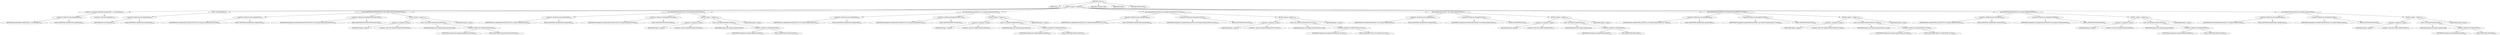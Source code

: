 digraph "&lt;init&gt;" {  
"598" [label = <(METHOD,&lt;init&gt;)<SUB>341</SUB>> ]
"599" [label = <(PARAM,this)<SUB>341</SUB>> ]
"600" [label = <(BLOCK,&lt;empty&gt;,&lt;empty&gt;)<SUB>341</SUB>> ]
"601" [label = <(&lt;operator&gt;.assignment,Hashtable calendarFields = new Hashtable())<SUB>339</SUB>> ]
"602" [label = <(&lt;operator&gt;.fieldAccess,this.calendarFields)<SUB>339</SUB>> ]
"603" [label = <(IDENTIFIER,this,Hashtable calendarFields = new Hashtable())<SUB>339</SUB>> ]
"604" [label = <(FIELD_IDENTIFIER,calendarFields,calendarFields)<SUB>339</SUB>> ]
"605" [label = <(&lt;operator&gt;.alloc,new Hashtable())<SUB>339</SUB>> ]
"606" [label = <(&lt;init&gt;,new Hashtable())<SUB>339</SUB>> ]
"607" [label = <(&lt;operator&gt;.fieldAccess,this.calendarFields)<SUB>339</SUB>> ]
"608" [label = <(IDENTIFIER,this,new Hashtable())<SUB>339</SUB>> ]
"609" [label = <(FIELD_IDENTIFIER,calendarFields,calendarFields)<SUB>339</SUB>> ]
"610" [label = <(put,calendarFields.put(MILLISECOND, new Integer(Calendar.MILLISECOND)))<SUB>342</SUB>> ]
"611" [label = <(&lt;operator&gt;.fieldAccess,this.calendarFields)<SUB>342</SUB>> ]
"612" [label = <(IDENTIFIER,this,calendarFields.put(MILLISECOND, new Integer(Calendar.MILLISECOND)))<SUB>342</SUB>> ]
"613" [label = <(FIELD_IDENTIFIER,calendarFields,calendarFields)<SUB>342</SUB>> ]
"614" [label = <(&lt;operator&gt;.fieldAccess,Tstamp$Unit.MILLISECOND)<SUB>342</SUB>> ]
"615" [label = <(IDENTIFIER,Tstamp$Unit,calendarFields.put(MILLISECOND, new Integer(Calendar.MILLISECOND)))<SUB>342</SUB>> ]
"616" [label = <(FIELD_IDENTIFIER,MILLISECOND,MILLISECOND)<SUB>342</SUB>> ]
"617" [label = <(BLOCK,&lt;empty&gt;,&lt;empty&gt;)<SUB>343</SUB>> ]
"618" [label = <(&lt;operator&gt;.assignment,&lt;empty&gt;)> ]
"619" [label = <(IDENTIFIER,$obj19,&lt;empty&gt;)> ]
"620" [label = <(&lt;operator&gt;.alloc,new Integer(Calendar.MILLISECOND))<SUB>343</SUB>> ]
"621" [label = <(&lt;init&gt;,new Integer(Calendar.MILLISECOND))<SUB>343</SUB>> ]
"622" [label = <(IDENTIFIER,$obj19,new Integer(Calendar.MILLISECOND))> ]
"623" [label = <(&lt;operator&gt;.fieldAccess,Calendar.MILLISECOND)<SUB>343</SUB>> ]
"624" [label = <(IDENTIFIER,Calendar,new Integer(Calendar.MILLISECOND))<SUB>343</SUB>> ]
"625" [label = <(FIELD_IDENTIFIER,MILLISECOND,MILLISECOND)<SUB>343</SUB>> ]
"626" [label = <(IDENTIFIER,$obj19,&lt;empty&gt;)> ]
"627" [label = <(put,calendarFields.put(SECOND, new Integer(Calendar.SECOND)))<SUB>344</SUB>> ]
"628" [label = <(&lt;operator&gt;.fieldAccess,this.calendarFields)<SUB>344</SUB>> ]
"629" [label = <(IDENTIFIER,this,calendarFields.put(SECOND, new Integer(Calendar.SECOND)))<SUB>344</SUB>> ]
"630" [label = <(FIELD_IDENTIFIER,calendarFields,calendarFields)<SUB>344</SUB>> ]
"631" [label = <(&lt;operator&gt;.fieldAccess,Tstamp$Unit.SECOND)<SUB>344</SUB>> ]
"632" [label = <(IDENTIFIER,Tstamp$Unit,calendarFields.put(SECOND, new Integer(Calendar.SECOND)))<SUB>344</SUB>> ]
"633" [label = <(FIELD_IDENTIFIER,SECOND,SECOND)<SUB>344</SUB>> ]
"634" [label = <(BLOCK,&lt;empty&gt;,&lt;empty&gt;)<SUB>344</SUB>> ]
"635" [label = <(&lt;operator&gt;.assignment,&lt;empty&gt;)> ]
"636" [label = <(IDENTIFIER,$obj20,&lt;empty&gt;)> ]
"637" [label = <(&lt;operator&gt;.alloc,new Integer(Calendar.SECOND))<SUB>344</SUB>> ]
"638" [label = <(&lt;init&gt;,new Integer(Calendar.SECOND))<SUB>344</SUB>> ]
"639" [label = <(IDENTIFIER,$obj20,new Integer(Calendar.SECOND))> ]
"640" [label = <(&lt;operator&gt;.fieldAccess,Calendar.SECOND)<SUB>344</SUB>> ]
"641" [label = <(IDENTIFIER,Calendar,new Integer(Calendar.SECOND))<SUB>344</SUB>> ]
"642" [label = <(FIELD_IDENTIFIER,SECOND,SECOND)<SUB>344</SUB>> ]
"643" [label = <(IDENTIFIER,$obj20,&lt;empty&gt;)> ]
"644" [label = <(put,calendarFields.put(MINUTE, new Integer(Calendar.MINUTE)))<SUB>345</SUB>> ]
"645" [label = <(&lt;operator&gt;.fieldAccess,this.calendarFields)<SUB>345</SUB>> ]
"646" [label = <(IDENTIFIER,this,calendarFields.put(MINUTE, new Integer(Calendar.MINUTE)))<SUB>345</SUB>> ]
"647" [label = <(FIELD_IDENTIFIER,calendarFields,calendarFields)<SUB>345</SUB>> ]
"648" [label = <(&lt;operator&gt;.fieldAccess,Tstamp$Unit.MINUTE)<SUB>345</SUB>> ]
"649" [label = <(IDENTIFIER,Tstamp$Unit,calendarFields.put(MINUTE, new Integer(Calendar.MINUTE)))<SUB>345</SUB>> ]
"650" [label = <(FIELD_IDENTIFIER,MINUTE,MINUTE)<SUB>345</SUB>> ]
"651" [label = <(BLOCK,&lt;empty&gt;,&lt;empty&gt;)<SUB>345</SUB>> ]
"652" [label = <(&lt;operator&gt;.assignment,&lt;empty&gt;)> ]
"653" [label = <(IDENTIFIER,$obj21,&lt;empty&gt;)> ]
"654" [label = <(&lt;operator&gt;.alloc,new Integer(Calendar.MINUTE))<SUB>345</SUB>> ]
"655" [label = <(&lt;init&gt;,new Integer(Calendar.MINUTE))<SUB>345</SUB>> ]
"656" [label = <(IDENTIFIER,$obj21,new Integer(Calendar.MINUTE))> ]
"657" [label = <(&lt;operator&gt;.fieldAccess,Calendar.MINUTE)<SUB>345</SUB>> ]
"658" [label = <(IDENTIFIER,Calendar,new Integer(Calendar.MINUTE))<SUB>345</SUB>> ]
"659" [label = <(FIELD_IDENTIFIER,MINUTE,MINUTE)<SUB>345</SUB>> ]
"660" [label = <(IDENTIFIER,$obj21,&lt;empty&gt;)> ]
"661" [label = <(put,calendarFields.put(HOUR, new Integer(Calendar.HOUR_OF_DAY)))<SUB>346</SUB>> ]
"662" [label = <(&lt;operator&gt;.fieldAccess,this.calendarFields)<SUB>346</SUB>> ]
"663" [label = <(IDENTIFIER,this,calendarFields.put(HOUR, new Integer(Calendar.HOUR_OF_DAY)))<SUB>346</SUB>> ]
"664" [label = <(FIELD_IDENTIFIER,calendarFields,calendarFields)<SUB>346</SUB>> ]
"665" [label = <(&lt;operator&gt;.fieldAccess,Tstamp$Unit.HOUR)<SUB>346</SUB>> ]
"666" [label = <(IDENTIFIER,Tstamp$Unit,calendarFields.put(HOUR, new Integer(Calendar.HOUR_OF_DAY)))<SUB>346</SUB>> ]
"667" [label = <(FIELD_IDENTIFIER,HOUR,HOUR)<SUB>346</SUB>> ]
"668" [label = <(BLOCK,&lt;empty&gt;,&lt;empty&gt;)<SUB>346</SUB>> ]
"669" [label = <(&lt;operator&gt;.assignment,&lt;empty&gt;)> ]
"670" [label = <(IDENTIFIER,$obj22,&lt;empty&gt;)> ]
"671" [label = <(&lt;operator&gt;.alloc,new Integer(Calendar.HOUR_OF_DAY))<SUB>346</SUB>> ]
"672" [label = <(&lt;init&gt;,new Integer(Calendar.HOUR_OF_DAY))<SUB>346</SUB>> ]
"673" [label = <(IDENTIFIER,$obj22,new Integer(Calendar.HOUR_OF_DAY))> ]
"674" [label = <(&lt;operator&gt;.fieldAccess,Calendar.HOUR_OF_DAY)<SUB>346</SUB>> ]
"675" [label = <(IDENTIFIER,Calendar,new Integer(Calendar.HOUR_OF_DAY))<SUB>346</SUB>> ]
"676" [label = <(FIELD_IDENTIFIER,HOUR_OF_DAY,HOUR_OF_DAY)<SUB>346</SUB>> ]
"677" [label = <(IDENTIFIER,$obj22,&lt;empty&gt;)> ]
"678" [label = <(put,calendarFields.put(DAY, new Integer(Calendar.DATE)))<SUB>347</SUB>> ]
"679" [label = <(&lt;operator&gt;.fieldAccess,this.calendarFields)<SUB>347</SUB>> ]
"680" [label = <(IDENTIFIER,this,calendarFields.put(DAY, new Integer(Calendar.DATE)))<SUB>347</SUB>> ]
"681" [label = <(FIELD_IDENTIFIER,calendarFields,calendarFields)<SUB>347</SUB>> ]
"682" [label = <(&lt;operator&gt;.fieldAccess,Tstamp$Unit.DAY)<SUB>347</SUB>> ]
"683" [label = <(IDENTIFIER,Tstamp$Unit,calendarFields.put(DAY, new Integer(Calendar.DATE)))<SUB>347</SUB>> ]
"684" [label = <(FIELD_IDENTIFIER,DAY,DAY)<SUB>347</SUB>> ]
"685" [label = <(BLOCK,&lt;empty&gt;,&lt;empty&gt;)<SUB>347</SUB>> ]
"686" [label = <(&lt;operator&gt;.assignment,&lt;empty&gt;)> ]
"687" [label = <(IDENTIFIER,$obj23,&lt;empty&gt;)> ]
"688" [label = <(&lt;operator&gt;.alloc,new Integer(Calendar.DATE))<SUB>347</SUB>> ]
"689" [label = <(&lt;init&gt;,new Integer(Calendar.DATE))<SUB>347</SUB>> ]
"690" [label = <(IDENTIFIER,$obj23,new Integer(Calendar.DATE))> ]
"691" [label = <(&lt;operator&gt;.fieldAccess,Calendar.DATE)<SUB>347</SUB>> ]
"692" [label = <(IDENTIFIER,Calendar,new Integer(Calendar.DATE))<SUB>347</SUB>> ]
"693" [label = <(FIELD_IDENTIFIER,DATE,DATE)<SUB>347</SUB>> ]
"694" [label = <(IDENTIFIER,$obj23,&lt;empty&gt;)> ]
"695" [label = <(put,calendarFields.put(WEEK, new Integer(Calendar.WEEK_OF_YEAR)))<SUB>348</SUB>> ]
"696" [label = <(&lt;operator&gt;.fieldAccess,this.calendarFields)<SUB>348</SUB>> ]
"697" [label = <(IDENTIFIER,this,calendarFields.put(WEEK, new Integer(Calendar.WEEK_OF_YEAR)))<SUB>348</SUB>> ]
"698" [label = <(FIELD_IDENTIFIER,calendarFields,calendarFields)<SUB>348</SUB>> ]
"699" [label = <(&lt;operator&gt;.fieldAccess,Tstamp$Unit.WEEK)<SUB>348</SUB>> ]
"700" [label = <(IDENTIFIER,Tstamp$Unit,calendarFields.put(WEEK, new Integer(Calendar.WEEK_OF_YEAR)))<SUB>348</SUB>> ]
"701" [label = <(FIELD_IDENTIFIER,WEEK,WEEK)<SUB>348</SUB>> ]
"702" [label = <(BLOCK,&lt;empty&gt;,&lt;empty&gt;)<SUB>348</SUB>> ]
"703" [label = <(&lt;operator&gt;.assignment,&lt;empty&gt;)> ]
"704" [label = <(IDENTIFIER,$obj24,&lt;empty&gt;)> ]
"705" [label = <(&lt;operator&gt;.alloc,new Integer(Calendar.WEEK_OF_YEAR))<SUB>348</SUB>> ]
"706" [label = <(&lt;init&gt;,new Integer(Calendar.WEEK_OF_YEAR))<SUB>348</SUB>> ]
"707" [label = <(IDENTIFIER,$obj24,new Integer(Calendar.WEEK_OF_YEAR))> ]
"708" [label = <(&lt;operator&gt;.fieldAccess,Calendar.WEEK_OF_YEAR)<SUB>348</SUB>> ]
"709" [label = <(IDENTIFIER,Calendar,new Integer(Calendar.WEEK_OF_YEAR))<SUB>348</SUB>> ]
"710" [label = <(FIELD_IDENTIFIER,WEEK_OF_YEAR,WEEK_OF_YEAR)<SUB>348</SUB>> ]
"711" [label = <(IDENTIFIER,$obj24,&lt;empty&gt;)> ]
"712" [label = <(put,calendarFields.put(MONTH, new Integer(Calendar.MONTH)))<SUB>349</SUB>> ]
"713" [label = <(&lt;operator&gt;.fieldAccess,this.calendarFields)<SUB>349</SUB>> ]
"714" [label = <(IDENTIFIER,this,calendarFields.put(MONTH, new Integer(Calendar.MONTH)))<SUB>349</SUB>> ]
"715" [label = <(FIELD_IDENTIFIER,calendarFields,calendarFields)<SUB>349</SUB>> ]
"716" [label = <(&lt;operator&gt;.fieldAccess,Tstamp$Unit.MONTH)<SUB>349</SUB>> ]
"717" [label = <(IDENTIFIER,Tstamp$Unit,calendarFields.put(MONTH, new Integer(Calendar.MONTH)))<SUB>349</SUB>> ]
"718" [label = <(FIELD_IDENTIFIER,MONTH,MONTH)<SUB>349</SUB>> ]
"719" [label = <(BLOCK,&lt;empty&gt;,&lt;empty&gt;)<SUB>349</SUB>> ]
"720" [label = <(&lt;operator&gt;.assignment,&lt;empty&gt;)> ]
"721" [label = <(IDENTIFIER,$obj25,&lt;empty&gt;)> ]
"722" [label = <(&lt;operator&gt;.alloc,new Integer(Calendar.MONTH))<SUB>349</SUB>> ]
"723" [label = <(&lt;init&gt;,new Integer(Calendar.MONTH))<SUB>349</SUB>> ]
"724" [label = <(IDENTIFIER,$obj25,new Integer(Calendar.MONTH))> ]
"725" [label = <(&lt;operator&gt;.fieldAccess,Calendar.MONTH)<SUB>349</SUB>> ]
"726" [label = <(IDENTIFIER,Calendar,new Integer(Calendar.MONTH))<SUB>349</SUB>> ]
"727" [label = <(FIELD_IDENTIFIER,MONTH,MONTH)<SUB>349</SUB>> ]
"728" [label = <(IDENTIFIER,$obj25,&lt;empty&gt;)> ]
"729" [label = <(put,calendarFields.put(YEAR, new Integer(Calendar.YEAR)))<SUB>350</SUB>> ]
"730" [label = <(&lt;operator&gt;.fieldAccess,this.calendarFields)<SUB>350</SUB>> ]
"731" [label = <(IDENTIFIER,this,calendarFields.put(YEAR, new Integer(Calendar.YEAR)))<SUB>350</SUB>> ]
"732" [label = <(FIELD_IDENTIFIER,calendarFields,calendarFields)<SUB>350</SUB>> ]
"733" [label = <(&lt;operator&gt;.fieldAccess,Tstamp$Unit.YEAR)<SUB>350</SUB>> ]
"734" [label = <(IDENTIFIER,Tstamp$Unit,calendarFields.put(YEAR, new Integer(Calendar.YEAR)))<SUB>350</SUB>> ]
"735" [label = <(FIELD_IDENTIFIER,YEAR,YEAR)<SUB>350</SUB>> ]
"736" [label = <(BLOCK,&lt;empty&gt;,&lt;empty&gt;)<SUB>350</SUB>> ]
"737" [label = <(&lt;operator&gt;.assignment,&lt;empty&gt;)> ]
"738" [label = <(IDENTIFIER,$obj26,&lt;empty&gt;)> ]
"739" [label = <(&lt;operator&gt;.alloc,new Integer(Calendar.YEAR))<SUB>350</SUB>> ]
"740" [label = <(&lt;init&gt;,new Integer(Calendar.YEAR))<SUB>350</SUB>> ]
"741" [label = <(IDENTIFIER,$obj26,new Integer(Calendar.YEAR))> ]
"742" [label = <(&lt;operator&gt;.fieldAccess,Calendar.YEAR)<SUB>350</SUB>> ]
"743" [label = <(IDENTIFIER,Calendar,new Integer(Calendar.YEAR))<SUB>350</SUB>> ]
"744" [label = <(FIELD_IDENTIFIER,YEAR,YEAR)<SUB>350</SUB>> ]
"745" [label = <(IDENTIFIER,$obj26,&lt;empty&gt;)> ]
"746" [label = <(MODIFIER,CONSTRUCTOR)> ]
"747" [label = <(MODIFIER,PUBLIC)> ]
"748" [label = <(METHOD_RETURN,void)<SUB>351</SUB>> ]
  "598" -> "599" 
  "598" -> "600" 
  "598" -> "746" 
  "598" -> "747" 
  "598" -> "748" 
  "600" -> "601" 
  "600" -> "606" 
  "600" -> "610" 
  "600" -> "627" 
  "600" -> "644" 
  "600" -> "661" 
  "600" -> "678" 
  "600" -> "695" 
  "600" -> "712" 
  "600" -> "729" 
  "601" -> "602" 
  "601" -> "605" 
  "602" -> "603" 
  "602" -> "604" 
  "606" -> "607" 
  "607" -> "608" 
  "607" -> "609" 
  "610" -> "611" 
  "610" -> "614" 
  "610" -> "617" 
  "611" -> "612" 
  "611" -> "613" 
  "614" -> "615" 
  "614" -> "616" 
  "617" -> "618" 
  "617" -> "621" 
  "617" -> "626" 
  "618" -> "619" 
  "618" -> "620" 
  "621" -> "622" 
  "621" -> "623" 
  "623" -> "624" 
  "623" -> "625" 
  "627" -> "628" 
  "627" -> "631" 
  "627" -> "634" 
  "628" -> "629" 
  "628" -> "630" 
  "631" -> "632" 
  "631" -> "633" 
  "634" -> "635" 
  "634" -> "638" 
  "634" -> "643" 
  "635" -> "636" 
  "635" -> "637" 
  "638" -> "639" 
  "638" -> "640" 
  "640" -> "641" 
  "640" -> "642" 
  "644" -> "645" 
  "644" -> "648" 
  "644" -> "651" 
  "645" -> "646" 
  "645" -> "647" 
  "648" -> "649" 
  "648" -> "650" 
  "651" -> "652" 
  "651" -> "655" 
  "651" -> "660" 
  "652" -> "653" 
  "652" -> "654" 
  "655" -> "656" 
  "655" -> "657" 
  "657" -> "658" 
  "657" -> "659" 
  "661" -> "662" 
  "661" -> "665" 
  "661" -> "668" 
  "662" -> "663" 
  "662" -> "664" 
  "665" -> "666" 
  "665" -> "667" 
  "668" -> "669" 
  "668" -> "672" 
  "668" -> "677" 
  "669" -> "670" 
  "669" -> "671" 
  "672" -> "673" 
  "672" -> "674" 
  "674" -> "675" 
  "674" -> "676" 
  "678" -> "679" 
  "678" -> "682" 
  "678" -> "685" 
  "679" -> "680" 
  "679" -> "681" 
  "682" -> "683" 
  "682" -> "684" 
  "685" -> "686" 
  "685" -> "689" 
  "685" -> "694" 
  "686" -> "687" 
  "686" -> "688" 
  "689" -> "690" 
  "689" -> "691" 
  "691" -> "692" 
  "691" -> "693" 
  "695" -> "696" 
  "695" -> "699" 
  "695" -> "702" 
  "696" -> "697" 
  "696" -> "698" 
  "699" -> "700" 
  "699" -> "701" 
  "702" -> "703" 
  "702" -> "706" 
  "702" -> "711" 
  "703" -> "704" 
  "703" -> "705" 
  "706" -> "707" 
  "706" -> "708" 
  "708" -> "709" 
  "708" -> "710" 
  "712" -> "713" 
  "712" -> "716" 
  "712" -> "719" 
  "713" -> "714" 
  "713" -> "715" 
  "716" -> "717" 
  "716" -> "718" 
  "719" -> "720" 
  "719" -> "723" 
  "719" -> "728" 
  "720" -> "721" 
  "720" -> "722" 
  "723" -> "724" 
  "723" -> "725" 
  "725" -> "726" 
  "725" -> "727" 
  "729" -> "730" 
  "729" -> "733" 
  "729" -> "736" 
  "730" -> "731" 
  "730" -> "732" 
  "733" -> "734" 
  "733" -> "735" 
  "736" -> "737" 
  "736" -> "740" 
  "736" -> "745" 
  "737" -> "738" 
  "737" -> "739" 
  "740" -> "741" 
  "740" -> "742" 
  "742" -> "743" 
  "742" -> "744" 
}
